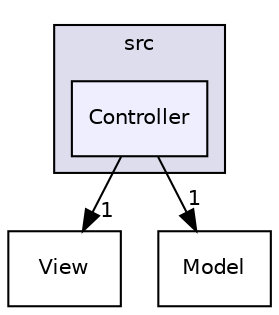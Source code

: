 digraph "src/Controller" {
  compound=true
  node [ fontsize="10", fontname="Helvetica"];
  edge [ labelfontsize="10", labelfontname="Helvetica"];
  subgraph clusterdir_68267d1309a1af8e8297ef4c3efbcdba {
    graph [ bgcolor="#ddddee", pencolor="black", label="src" fontname="Helvetica", fontsize="10", URL="dir_68267d1309a1af8e8297ef4c3efbcdba.html"]
  dir_b3b6f0ba51cfe0acc4894d1f872bef0a [shape=box, label="Controller", style="filled", fillcolor="#eeeeff", pencolor="black", URL="dir_b3b6f0ba51cfe0acc4894d1f872bef0a.html"];
  }
  dir_7784d12364ef0ec21cd188ca9cb3a89c [shape=box label="View" URL="dir_7784d12364ef0ec21cd188ca9cb3a89c.html"];
  dir_32e188284d239da8bb14ec1dabb0c35f [shape=box label="Model" URL="dir_32e188284d239da8bb14ec1dabb0c35f.html"];
  dir_b3b6f0ba51cfe0acc4894d1f872bef0a->dir_7784d12364ef0ec21cd188ca9cb3a89c [headlabel="1", labeldistance=1.5 headhref="dir_000001_000003.html"];
  dir_b3b6f0ba51cfe0acc4894d1f872bef0a->dir_32e188284d239da8bb14ec1dabb0c35f [headlabel="1", labeldistance=1.5 headhref="dir_000001_000002.html"];
}
